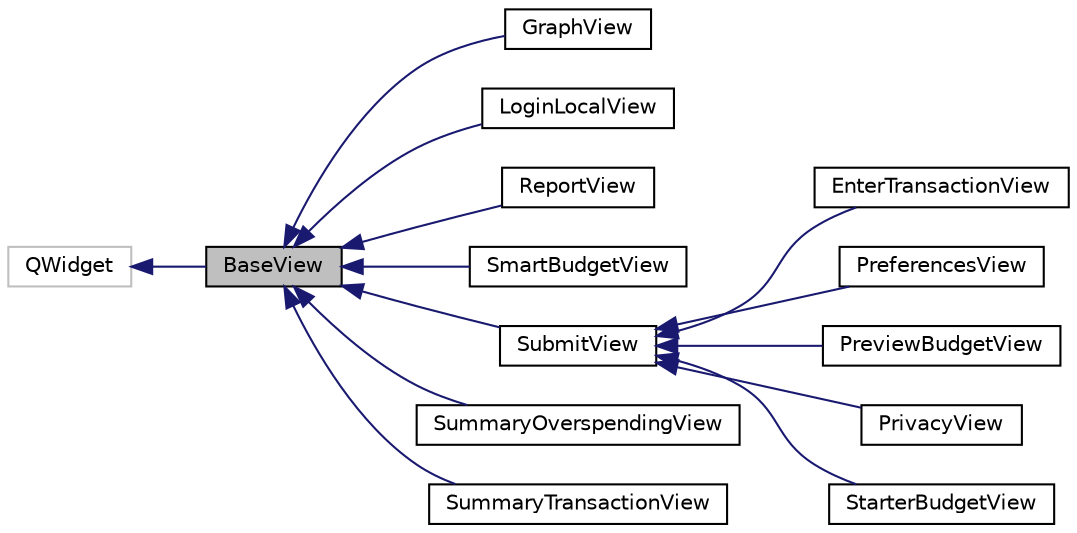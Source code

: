 digraph "BaseView"
{
 // LATEX_PDF_SIZE
  edge [fontname="Helvetica",fontsize="10",labelfontname="Helvetica",labelfontsize="10"];
  node [fontname="Helvetica",fontsize="10",shape=record];
  rankdir="LR";
  Node1 [label="BaseView",height=0.2,width=0.4,color="black", fillcolor="grey75", style="filled", fontcolor="black",tooltip=" "];
  Node2 -> Node1 [dir="back",color="midnightblue",fontsize="10",style="solid",fontname="Helvetica"];
  Node2 [label="QWidget",height=0.2,width=0.4,color="grey75", fillcolor="white", style="filled",tooltip=" "];
  Node1 -> Node3 [dir="back",color="midnightblue",fontsize="10",style="solid",fontname="Helvetica"];
  Node3 [label="GraphView",height=0.2,width=0.4,color="black", fillcolor="white", style="filled",URL="$classGraphView.html",tooltip=" "];
  Node1 -> Node4 [dir="back",color="midnightblue",fontsize="10",style="solid",fontname="Helvetica"];
  Node4 [label="LoginLocalView",height=0.2,width=0.4,color="black", fillcolor="white", style="filled",URL="$classLoginLocalView.html",tooltip="View class for the application's login system."];
  Node1 -> Node5 [dir="back",color="midnightblue",fontsize="10",style="solid",fontname="Helvetica"];
  Node5 [label="ReportView",height=0.2,width=0.4,color="black", fillcolor="white", style="filled",URL="$classReportView.html",tooltip=" "];
  Node1 -> Node6 [dir="back",color="midnightblue",fontsize="10",style="solid",fontname="Helvetica"];
  Node6 [label="SmartBudgetView",height=0.2,width=0.4,color="black", fillcolor="white", style="filled",URL="$classSmartBudgetView.html",tooltip=" "];
  Node1 -> Node7 [dir="back",color="midnightblue",fontsize="10",style="solid",fontname="Helvetica"];
  Node7 [label="SubmitView",height=0.2,width=0.4,color="black", fillcolor="white", style="filled",URL="$classSubmitView.html",tooltip=" "];
  Node7 -> Node8 [dir="back",color="midnightblue",fontsize="10",style="solid",fontname="Helvetica"];
  Node8 [label="EnterTransactionView",height=0.2,width=0.4,color="black", fillcolor="white", style="filled",URL="$classEnterTransactionView.html",tooltip=" "];
  Node7 -> Node9 [dir="back",color="midnightblue",fontsize="10",style="solid",fontname="Helvetica"];
  Node9 [label="PreferencesView",height=0.2,width=0.4,color="black", fillcolor="white", style="filled",URL="$classPreferencesView.html",tooltip=" "];
  Node7 -> Node10 [dir="back",color="midnightblue",fontsize="10",style="solid",fontname="Helvetica"];
  Node10 [label="PreviewBudgetView",height=0.2,width=0.4,color="black", fillcolor="white", style="filled",URL="$classPreviewBudgetView.html",tooltip=" "];
  Node7 -> Node11 [dir="back",color="midnightblue",fontsize="10",style="solid",fontname="Helvetica"];
  Node11 [label="PrivacyView",height=0.2,width=0.4,color="black", fillcolor="white", style="filled",URL="$classPrivacyView.html",tooltip=" "];
  Node7 -> Node12 [dir="back",color="midnightblue",fontsize="10",style="solid",fontname="Helvetica"];
  Node12 [label="StarterBudgetView",height=0.2,width=0.4,color="black", fillcolor="white", style="filled",URL="$classStarterBudgetView.html",tooltip=" "];
  Node1 -> Node13 [dir="back",color="midnightblue",fontsize="10",style="solid",fontname="Helvetica"];
  Node13 [label="SummaryOverspendingView",height=0.2,width=0.4,color="black", fillcolor="white", style="filled",URL="$classSummaryOverspendingView.html",tooltip=" "];
  Node1 -> Node14 [dir="back",color="midnightblue",fontsize="10",style="solid",fontname="Helvetica"];
  Node14 [label="SummaryTransactionView",height=0.2,width=0.4,color="black", fillcolor="white", style="filled",URL="$classSummaryTransactionView.html",tooltip=" "];
}
